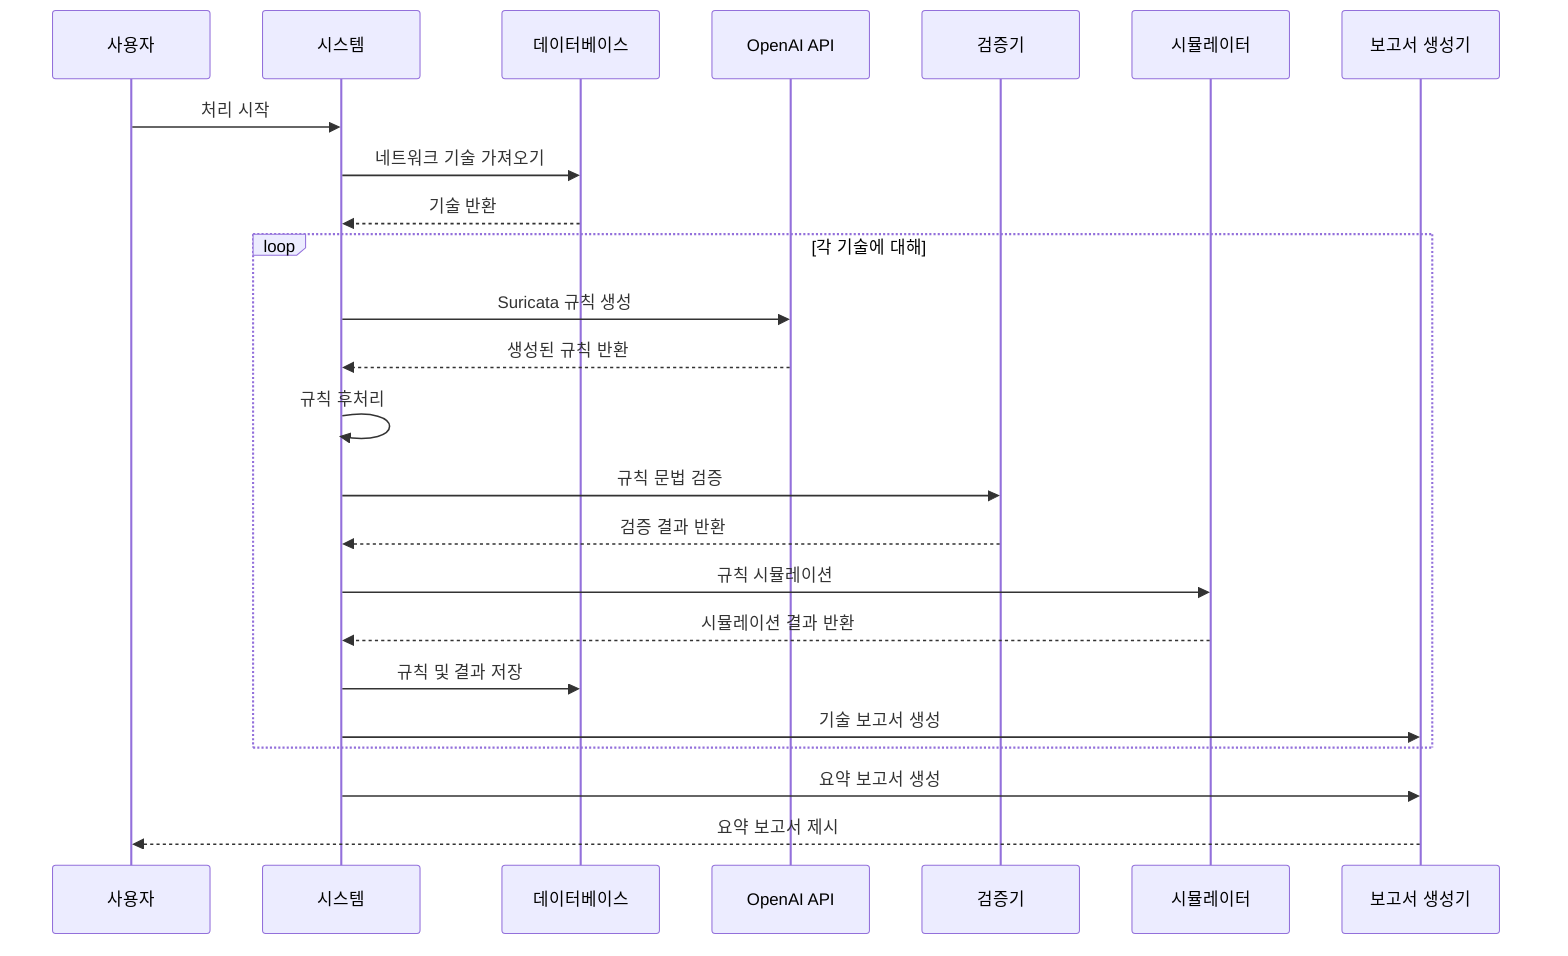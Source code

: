 sequenceDiagram
    participant U as 사용자
    participant S as 시스템
    participant DB as 데이터베이스
    participant AI as OpenAI API
    participant V as 검증기
    participant Sim as 시뮬레이터
    participant R as 보고서 생성기

    U->>S: 처리 시작
    S->>DB: 네트워크 기술 가져오기
    DB-->>S: 기술 반환
    loop 각 기술에 대해
        S->>AI: Suricata 규칙 생성
        AI-->>S: 생성된 규칙 반환
        S->>S: 규칙 후처리
        S->>V: 규칙 문법 검증
        V-->>S: 검증 결과 반환
        S->>Sim: 규칙 시뮬레이션
        Sim-->>S: 시뮬레이션 결과 반환
        S->>DB: 규칙 및 결과 저장
        S->>R: 기술 보고서 생성
    end
    S->>R: 요약 보고서 생성
    R-->>U: 요약 보고서 제시